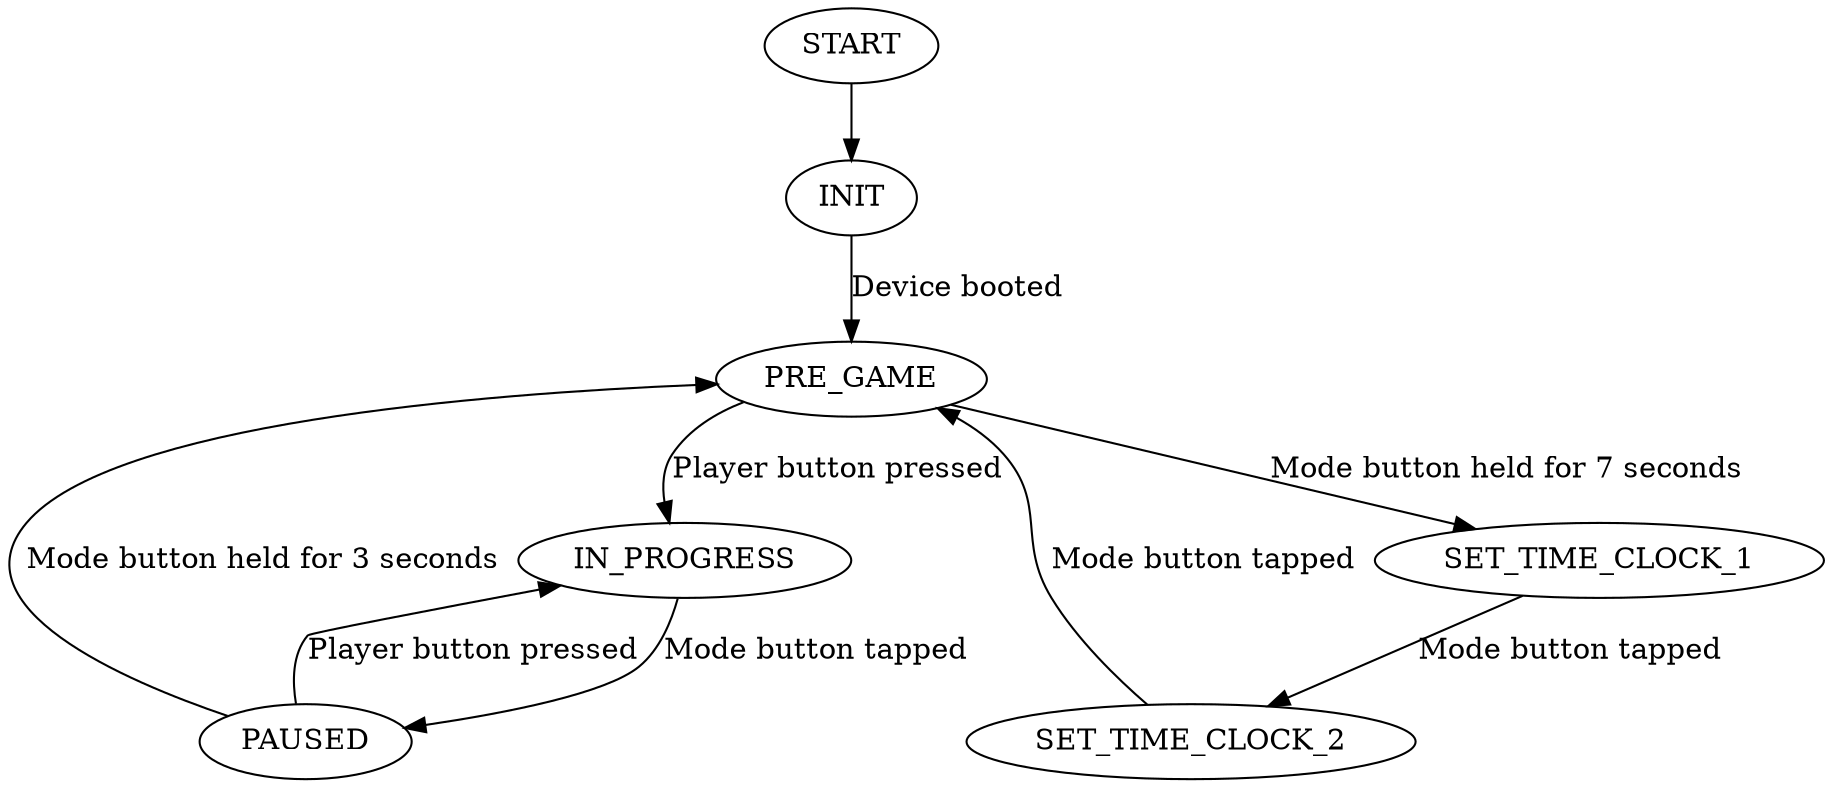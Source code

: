 digraph {
    START
    INIT
    PRE_GAME
    IN_PROGRESS
    PAUSED
    SET_TIME_CLOCK_1
    SET_TIME_CLOCK_2
    

    START -> INIT
    INIT -> PRE_GAME [label="Device booted"]
    PRE_GAME -> IN_PROGRESS [label="Player button pressed"]
    PAUSED -> IN_PROGRESS [label="Player button pressed"]
    PAUSED -> PRE_GAME [label="Mode button held for 3 seconds"]
    PRE_GAME -> SET_TIME_CLOCK_1 [label="Mode button held for 7 seconds"]
    SET_TIME_CLOCK_1 -> SET_TIME_CLOCK_2 [label="Mode button tapped"]
    SET_TIME_CLOCK_2 -> PRE_GAME [label="Mode button tapped"]
    IN_PROGRESS -> PAUSED [label="Mode button tapped"]

}
